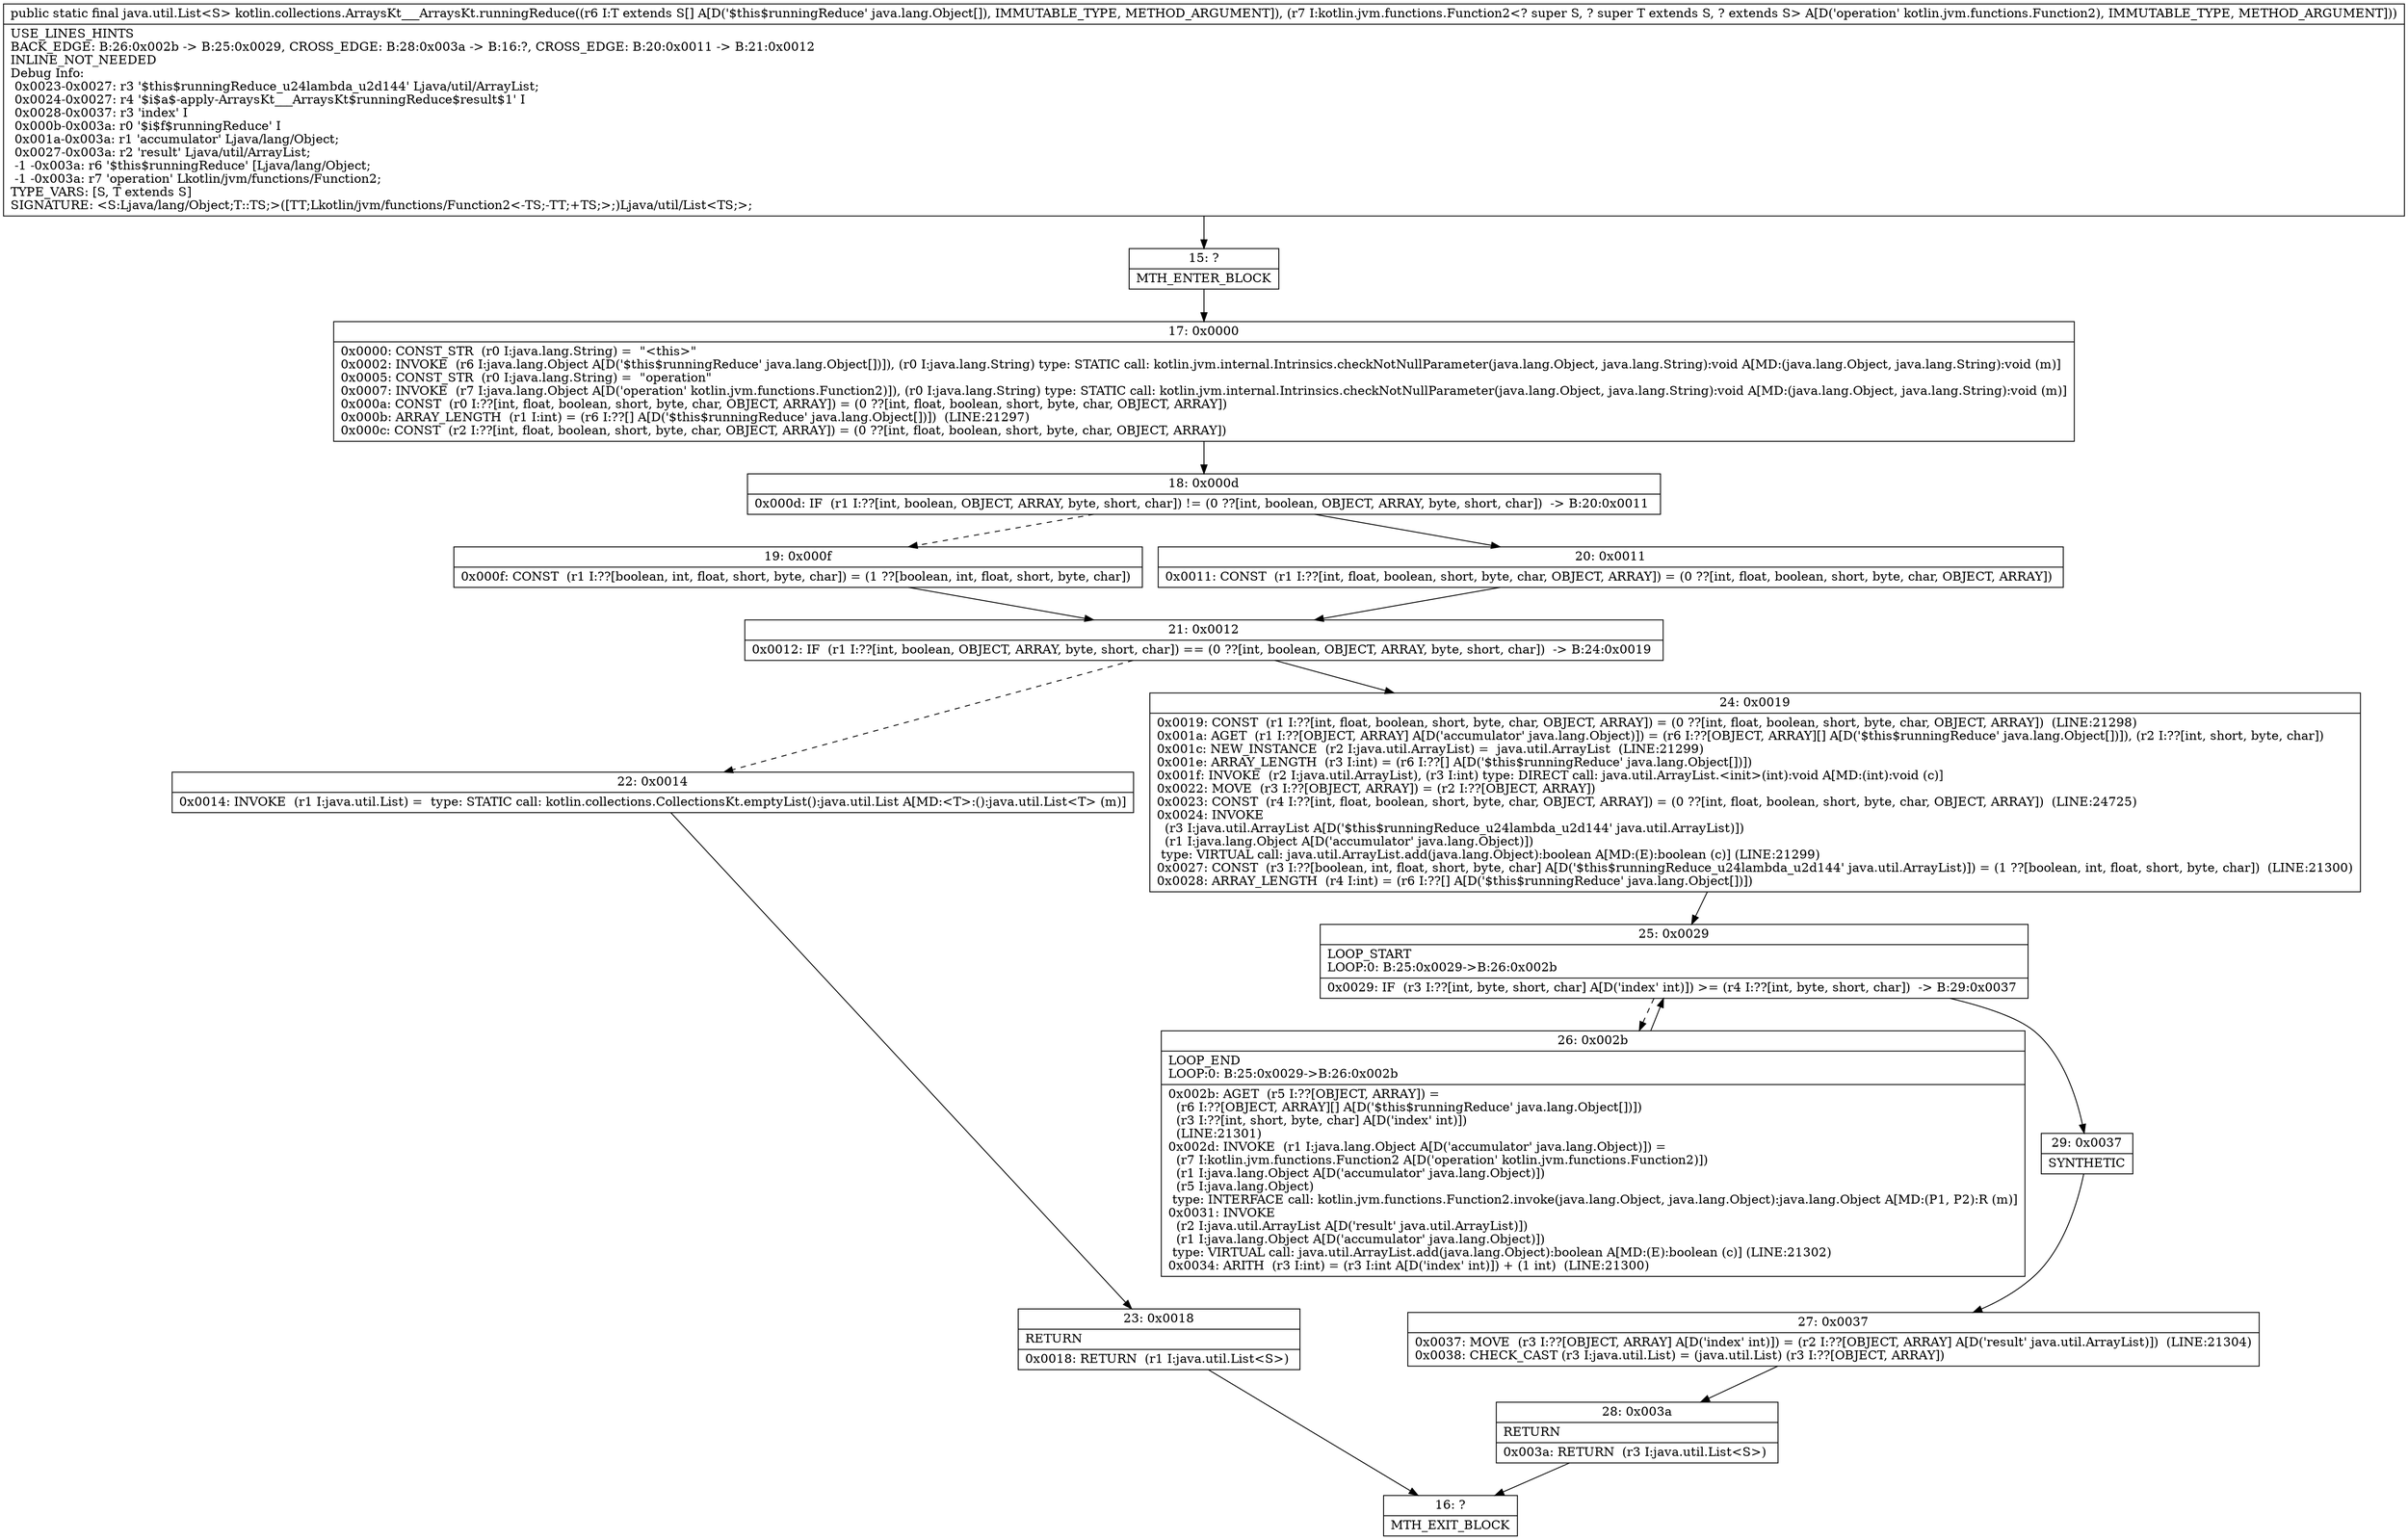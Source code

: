 digraph "CFG forkotlin.collections.ArraysKt___ArraysKt.runningReduce([Ljava\/lang\/Object;Lkotlin\/jvm\/functions\/Function2;)Ljava\/util\/List;" {
Node_15 [shape=record,label="{15\:\ ?|MTH_ENTER_BLOCK\l}"];
Node_17 [shape=record,label="{17\:\ 0x0000|0x0000: CONST_STR  (r0 I:java.lang.String) =  \"\<this\>\" \l0x0002: INVOKE  (r6 I:java.lang.Object A[D('$this$runningReduce' java.lang.Object[])]), (r0 I:java.lang.String) type: STATIC call: kotlin.jvm.internal.Intrinsics.checkNotNullParameter(java.lang.Object, java.lang.String):void A[MD:(java.lang.Object, java.lang.String):void (m)]\l0x0005: CONST_STR  (r0 I:java.lang.String) =  \"operation\" \l0x0007: INVOKE  (r7 I:java.lang.Object A[D('operation' kotlin.jvm.functions.Function2)]), (r0 I:java.lang.String) type: STATIC call: kotlin.jvm.internal.Intrinsics.checkNotNullParameter(java.lang.Object, java.lang.String):void A[MD:(java.lang.Object, java.lang.String):void (m)]\l0x000a: CONST  (r0 I:??[int, float, boolean, short, byte, char, OBJECT, ARRAY]) = (0 ??[int, float, boolean, short, byte, char, OBJECT, ARRAY]) \l0x000b: ARRAY_LENGTH  (r1 I:int) = (r6 I:??[] A[D('$this$runningReduce' java.lang.Object[])])  (LINE:21297)\l0x000c: CONST  (r2 I:??[int, float, boolean, short, byte, char, OBJECT, ARRAY]) = (0 ??[int, float, boolean, short, byte, char, OBJECT, ARRAY]) \l}"];
Node_18 [shape=record,label="{18\:\ 0x000d|0x000d: IF  (r1 I:??[int, boolean, OBJECT, ARRAY, byte, short, char]) != (0 ??[int, boolean, OBJECT, ARRAY, byte, short, char])  \-\> B:20:0x0011 \l}"];
Node_19 [shape=record,label="{19\:\ 0x000f|0x000f: CONST  (r1 I:??[boolean, int, float, short, byte, char]) = (1 ??[boolean, int, float, short, byte, char]) \l}"];
Node_21 [shape=record,label="{21\:\ 0x0012|0x0012: IF  (r1 I:??[int, boolean, OBJECT, ARRAY, byte, short, char]) == (0 ??[int, boolean, OBJECT, ARRAY, byte, short, char])  \-\> B:24:0x0019 \l}"];
Node_22 [shape=record,label="{22\:\ 0x0014|0x0014: INVOKE  (r1 I:java.util.List) =  type: STATIC call: kotlin.collections.CollectionsKt.emptyList():java.util.List A[MD:\<T\>:():java.util.List\<T\> (m)]\l}"];
Node_23 [shape=record,label="{23\:\ 0x0018|RETURN\l|0x0018: RETURN  (r1 I:java.util.List\<S\>) \l}"];
Node_16 [shape=record,label="{16\:\ ?|MTH_EXIT_BLOCK\l}"];
Node_24 [shape=record,label="{24\:\ 0x0019|0x0019: CONST  (r1 I:??[int, float, boolean, short, byte, char, OBJECT, ARRAY]) = (0 ??[int, float, boolean, short, byte, char, OBJECT, ARRAY])  (LINE:21298)\l0x001a: AGET  (r1 I:??[OBJECT, ARRAY] A[D('accumulator' java.lang.Object)]) = (r6 I:??[OBJECT, ARRAY][] A[D('$this$runningReduce' java.lang.Object[])]), (r2 I:??[int, short, byte, char]) \l0x001c: NEW_INSTANCE  (r2 I:java.util.ArrayList) =  java.util.ArrayList  (LINE:21299)\l0x001e: ARRAY_LENGTH  (r3 I:int) = (r6 I:??[] A[D('$this$runningReduce' java.lang.Object[])]) \l0x001f: INVOKE  (r2 I:java.util.ArrayList), (r3 I:int) type: DIRECT call: java.util.ArrayList.\<init\>(int):void A[MD:(int):void (c)]\l0x0022: MOVE  (r3 I:??[OBJECT, ARRAY]) = (r2 I:??[OBJECT, ARRAY]) \l0x0023: CONST  (r4 I:??[int, float, boolean, short, byte, char, OBJECT, ARRAY]) = (0 ??[int, float, boolean, short, byte, char, OBJECT, ARRAY])  (LINE:24725)\l0x0024: INVOKE  \l  (r3 I:java.util.ArrayList A[D('$this$runningReduce_u24lambda_u2d144' java.util.ArrayList)])\l  (r1 I:java.lang.Object A[D('accumulator' java.lang.Object)])\l type: VIRTUAL call: java.util.ArrayList.add(java.lang.Object):boolean A[MD:(E):boolean (c)] (LINE:21299)\l0x0027: CONST  (r3 I:??[boolean, int, float, short, byte, char] A[D('$this$runningReduce_u24lambda_u2d144' java.util.ArrayList)]) = (1 ??[boolean, int, float, short, byte, char])  (LINE:21300)\l0x0028: ARRAY_LENGTH  (r4 I:int) = (r6 I:??[] A[D('$this$runningReduce' java.lang.Object[])]) \l}"];
Node_25 [shape=record,label="{25\:\ 0x0029|LOOP_START\lLOOP:0: B:25:0x0029\-\>B:26:0x002b\l|0x0029: IF  (r3 I:??[int, byte, short, char] A[D('index' int)]) \>= (r4 I:??[int, byte, short, char])  \-\> B:29:0x0037 \l}"];
Node_26 [shape=record,label="{26\:\ 0x002b|LOOP_END\lLOOP:0: B:25:0x0029\-\>B:26:0x002b\l|0x002b: AGET  (r5 I:??[OBJECT, ARRAY]) = \l  (r6 I:??[OBJECT, ARRAY][] A[D('$this$runningReduce' java.lang.Object[])])\l  (r3 I:??[int, short, byte, char] A[D('index' int)])\l  (LINE:21301)\l0x002d: INVOKE  (r1 I:java.lang.Object A[D('accumulator' java.lang.Object)]) = \l  (r7 I:kotlin.jvm.functions.Function2 A[D('operation' kotlin.jvm.functions.Function2)])\l  (r1 I:java.lang.Object A[D('accumulator' java.lang.Object)])\l  (r5 I:java.lang.Object)\l type: INTERFACE call: kotlin.jvm.functions.Function2.invoke(java.lang.Object, java.lang.Object):java.lang.Object A[MD:(P1, P2):R (m)]\l0x0031: INVOKE  \l  (r2 I:java.util.ArrayList A[D('result' java.util.ArrayList)])\l  (r1 I:java.lang.Object A[D('accumulator' java.lang.Object)])\l type: VIRTUAL call: java.util.ArrayList.add(java.lang.Object):boolean A[MD:(E):boolean (c)] (LINE:21302)\l0x0034: ARITH  (r3 I:int) = (r3 I:int A[D('index' int)]) + (1 int)  (LINE:21300)\l}"];
Node_29 [shape=record,label="{29\:\ 0x0037|SYNTHETIC\l}"];
Node_27 [shape=record,label="{27\:\ 0x0037|0x0037: MOVE  (r3 I:??[OBJECT, ARRAY] A[D('index' int)]) = (r2 I:??[OBJECT, ARRAY] A[D('result' java.util.ArrayList)])  (LINE:21304)\l0x0038: CHECK_CAST (r3 I:java.util.List) = (java.util.List) (r3 I:??[OBJECT, ARRAY]) \l}"];
Node_28 [shape=record,label="{28\:\ 0x003a|RETURN\l|0x003a: RETURN  (r3 I:java.util.List\<S\>) \l}"];
Node_20 [shape=record,label="{20\:\ 0x0011|0x0011: CONST  (r1 I:??[int, float, boolean, short, byte, char, OBJECT, ARRAY]) = (0 ??[int, float, boolean, short, byte, char, OBJECT, ARRAY]) \l}"];
MethodNode[shape=record,label="{public static final java.util.List\<S\> kotlin.collections.ArraysKt___ArraysKt.runningReduce((r6 I:T extends S[] A[D('$this$runningReduce' java.lang.Object[]), IMMUTABLE_TYPE, METHOD_ARGUMENT]), (r7 I:kotlin.jvm.functions.Function2\<? super S, ? super T extends S, ? extends S\> A[D('operation' kotlin.jvm.functions.Function2), IMMUTABLE_TYPE, METHOD_ARGUMENT]))  | USE_LINES_HINTS\lBACK_EDGE: B:26:0x002b \-\> B:25:0x0029, CROSS_EDGE: B:28:0x003a \-\> B:16:?, CROSS_EDGE: B:20:0x0011 \-\> B:21:0x0012\lINLINE_NOT_NEEDED\lDebug Info:\l  0x0023\-0x0027: r3 '$this$runningReduce_u24lambda_u2d144' Ljava\/util\/ArrayList;\l  0x0024\-0x0027: r4 '$i$a$\-apply\-ArraysKt___ArraysKt$runningReduce$result$1' I\l  0x0028\-0x0037: r3 'index' I\l  0x000b\-0x003a: r0 '$i$f$runningReduce' I\l  0x001a\-0x003a: r1 'accumulator' Ljava\/lang\/Object;\l  0x0027\-0x003a: r2 'result' Ljava\/util\/ArrayList;\l  \-1 \-0x003a: r6 '$this$runningReduce' [Ljava\/lang\/Object;\l  \-1 \-0x003a: r7 'operation' Lkotlin\/jvm\/functions\/Function2;\lTYPE_VARS: [S, T extends S]\lSIGNATURE: \<S:Ljava\/lang\/Object;T::TS;\>([TT;Lkotlin\/jvm\/functions\/Function2\<\-TS;\-TT;+TS;\>;)Ljava\/util\/List\<TS;\>;\l}"];
MethodNode -> Node_15;Node_15 -> Node_17;
Node_17 -> Node_18;
Node_18 -> Node_19[style=dashed];
Node_18 -> Node_20;
Node_19 -> Node_21;
Node_21 -> Node_22[style=dashed];
Node_21 -> Node_24;
Node_22 -> Node_23;
Node_23 -> Node_16;
Node_24 -> Node_25;
Node_25 -> Node_26[style=dashed];
Node_25 -> Node_29;
Node_26 -> Node_25;
Node_29 -> Node_27;
Node_27 -> Node_28;
Node_28 -> Node_16;
Node_20 -> Node_21;
}


